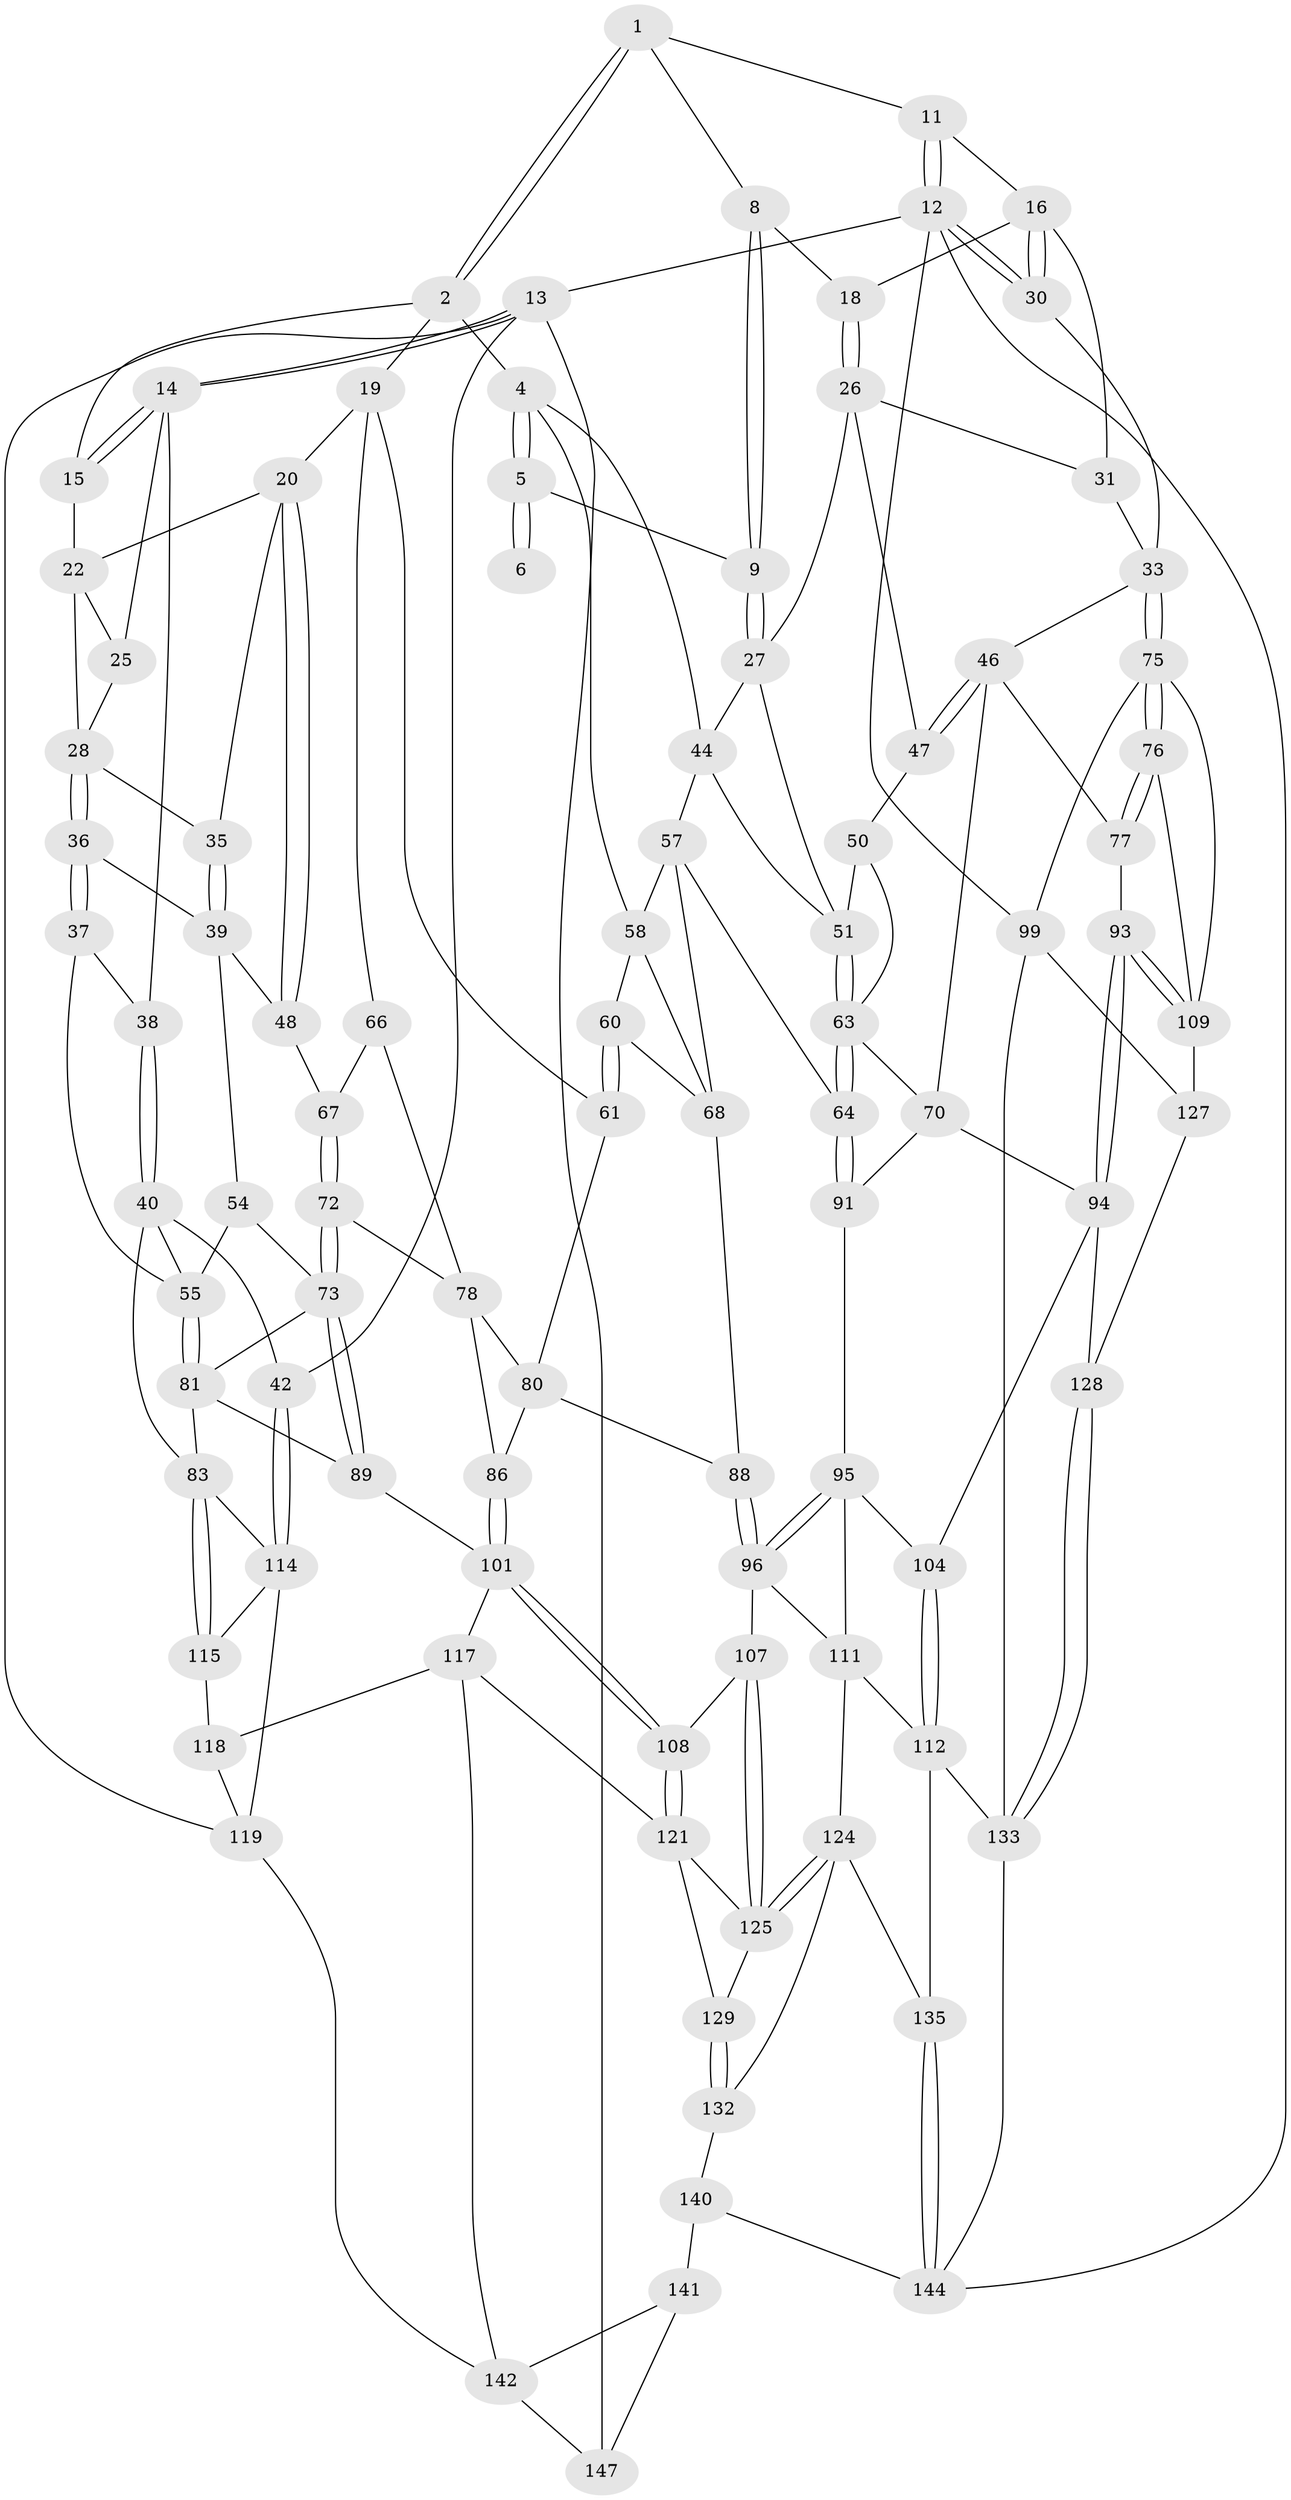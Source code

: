 // Generated by graph-tools (version 1.1) at 2025/52/02/27/25 19:52:43]
// undirected, 93 vertices, 206 edges
graph export_dot {
graph [start="1"]
  node [color=gray90,style=filled];
  1 [pos="+0.7090480567362941+0",super="+7"];
  2 [pos="+0.35381102879168047+0",super="+3"];
  4 [pos="+0.47940735459022416+0.16774634899162497",super="+45"];
  5 [pos="+0.4912860138622078+0.16404893908816665",super="+10"];
  6 [pos="+0.6457500423139706+0"];
  8 [pos="+0.7950895271874573+0"];
  9 [pos="+0.714136031567069+0.14405588663810023"];
  11 [pos="+0.9756534957483832+0"];
  12 [pos="+1+0",super="+98"];
  13 [pos="+0+0",super="+120"];
  14 [pos="+0+0",super="+24"];
  15 [pos="+0.3176158677953246+0"];
  16 [pos="+0.9578934030221783+0.10152960154365388",super="+17"];
  18 [pos="+0.8736791529854098+0.07452518546677382"];
  19 [pos="+0.44175851135986133+0.19927958079979488",super="+62"];
  20 [pos="+0.42321608659415566+0.20928867721683506",super="+21"];
  22 [pos="+0.24900185117532955+0.10571598771596331",super="+23"];
  25 [pos="+0.15270248527634386+0.12706022591765648"];
  26 [pos="+0.7748547990772398+0.2105416262244228",super="+32"];
  27 [pos="+0.7677247586596115+0.20920037576349576",super="+43"];
  28 [pos="+0.18509654776120235+0.16555181778811484",super="+29"];
  30 [pos="+1+0.11461407080469439"];
  31 [pos="+0.9237682212378058+0.18815119201695968"];
  33 [pos="+1+0.21165612291479846",super="+34"];
  35 [pos="+0.3053938009090311+0.2068327709814233"];
  36 [pos="+0.16364585574178112+0.24642204629370923"];
  37 [pos="+0.13702191854596016+0.2597363307372442"];
  38 [pos="+0+0.004095739882978592"];
  39 [pos="+0.20879862354867268+0.2601707013056662",super="+49"];
  40 [pos="+0.07236322877913856+0.32889177286459265",super="+41"];
  42 [pos="+0+0.3852895800234987"];
  44 [pos="+0.6703778012650753+0.25767357920474515",super="+53"];
  46 [pos="+0.9209588785776989+0.32950527561839704",super="+69"];
  47 [pos="+0.8328955858775071+0.2946586976116174"];
  48 [pos="+0.36180441874311636+0.3075809276650538"];
  50 [pos="+0.8086687528451024+0.3414485292871044"];
  51 [pos="+0.7207937917451869+0.39611888549526786",super="+52"];
  54 [pos="+0.2742641268495757+0.3548826636449351"];
  55 [pos="+0.12223317640226455+0.3690908013520295",super="+56"];
  57 [pos="+0.6271579985457251+0.32036923353222907",super="+65"];
  58 [pos="+0.5873816141798576+0.30826753832065656",super="+59"];
  60 [pos="+0.505244369394901+0.39744646746413465"];
  61 [pos="+0.4956778984927826+0.3899376659978596"];
  63 [pos="+0.7206093583266564+0.3968817548108397",super="+71"];
  64 [pos="+0.6822575930351326+0.4466010084047666"];
  66 [pos="+0.3832338273813065+0.36373446258926007"];
  67 [pos="+0.3767361023989719+0.3515277876755071"];
  68 [pos="+0.6229204845141217+0.4249136725522115",super="+87"];
  70 [pos="+0.8522009187029304+0.44083699797250075",super="+90"];
  72 [pos="+0.31446490079517087+0.46870343282170124"];
  73 [pos="+0.29348674714181106+0.47100742368720655",super="+74"];
  75 [pos="+1+0.4225386522531269",super="+100"];
  76 [pos="+1+0.4194098206693275",super="+97"];
  77 [pos="+0.9710962310274754+0.4029945592896639",super="+92"];
  78 [pos="+0.3925001507979933+0.38918541114352895",super="+79"];
  80 [pos="+0.43272423428118273+0.4157047873035153",super="+85"];
  81 [pos="+0.1447328339594686+0.43043462221907935",super="+82"];
  83 [pos="+0.10111804988594171+0.5219934772287633",super="+84"];
  86 [pos="+0.41489812310904944+0.4973934685366763"];
  88 [pos="+0.5099577164218502+0.500478440917759"];
  89 [pos="+0.25939605036974794+0.5271435908517895"];
  91 [pos="+0.6854953712730147+0.46831464516563454"];
  93 [pos="+0.833639022499426+0.5966326142102877"];
  94 [pos="+0.8147562514452724+0.6010052144687309",super="+103"];
  95 [pos="+0.6701703905428271+0.4845196566281655",super="+105"];
  96 [pos="+0.5421558344614377+0.5578399329569811",super="+106"];
  99 [pos="+1+0.9209318382084685",super="+137"];
  101 [pos="+0.3962985864346264+0.5651216349547523",super="+102"];
  104 [pos="+0.7901381525673203+0.6301523962790917"];
  107 [pos="+0.5411688422677363+0.603681075870718"];
  108 [pos="+0.43609199560197826+0.6227232366058112"];
  109 [pos="+0.9484973724961382+0.592667058266846",super="+110"];
  111 [pos="+0.654725461909053+0.5661993583586215",super="+113"];
  112 [pos="+0.6912075225533364+0.6744355529152182",super="+134"];
  114 [pos="+0+0.3987179066762879",super="+116"];
  115 [pos="+0.09452604504114755+0.559749507777522"];
  117 [pos="+0.24036326575021064+0.7027206700609869",super="+123"];
  118 [pos="+0.1466410320226342+0.7062105248974115"];
  119 [pos="+0+0.8277735527572263",super="+136"];
  121 [pos="+0.4003210152241795+0.6792934254749847",super="+122"];
  124 [pos="+0.5814922368004594+0.6722423007826553",super="+131"];
  125 [pos="+0.5780601634255622+0.6691394371593455",super="+126"];
  127 [pos="+0.8604484600250809+0.7398256405006693"];
  128 [pos="+0.8600898267611307+0.7396621085188948"];
  129 [pos="+0.4735651284295961+0.7352481239690113",super="+130"];
  132 [pos="+0.5642305604087233+0.8202773604908982",super="+139"];
  133 [pos="+0.7705377904620789+0.8325851583466465",super="+138"];
  135 [pos="+0.6178052810010165+0.8918584520980621"];
  140 [pos="+0.42698979902330103+0.863621535716939",super="+145"];
  141 [pos="+0.30961704910340687+0.8495967387352569",super="+146"];
  142 [pos="+0.2725213560819363+0.7320109526937899",super="+143"];
  144 [pos="+0.5848729944090408+1",super="+148"];
  147 [pos="+0.23168466124559486+1"];
  1 -- 2;
  1 -- 2;
  1 -- 8;
  1 -- 11;
  2 -- 15;
  2 -- 19;
  2 -- 4;
  4 -- 5;
  4 -- 5;
  4 -- 58;
  4 -- 44;
  5 -- 6 [weight=2];
  5 -- 6;
  5 -- 9;
  8 -- 9;
  8 -- 9;
  8 -- 18;
  9 -- 27;
  9 -- 27;
  11 -- 12;
  11 -- 12;
  11 -- 16;
  12 -- 13 [weight=2];
  12 -- 30;
  12 -- 30;
  12 -- 144;
  12 -- 99;
  13 -- 14;
  13 -- 14;
  13 -- 42;
  13 -- 147;
  13 -- 119;
  14 -- 15;
  14 -- 15;
  14 -- 38;
  14 -- 25;
  15 -- 22;
  16 -- 30;
  16 -- 30;
  16 -- 18;
  16 -- 31;
  18 -- 26;
  18 -- 26;
  19 -- 20;
  19 -- 66;
  19 -- 61;
  20 -- 48;
  20 -- 48;
  20 -- 35;
  20 -- 22;
  22 -- 28;
  22 -- 25;
  25 -- 28;
  26 -- 27;
  26 -- 47;
  26 -- 31;
  27 -- 51;
  27 -- 44;
  28 -- 36;
  28 -- 36;
  28 -- 35;
  30 -- 33;
  31 -- 33;
  33 -- 75;
  33 -- 75;
  33 -- 46;
  35 -- 39;
  35 -- 39;
  36 -- 37;
  36 -- 37;
  36 -- 39;
  37 -- 38;
  37 -- 55;
  38 -- 40;
  38 -- 40;
  39 -- 48;
  39 -- 54;
  40 -- 42;
  40 -- 55;
  40 -- 83;
  42 -- 114;
  42 -- 114;
  44 -- 57;
  44 -- 51;
  46 -- 47;
  46 -- 47;
  46 -- 70;
  46 -- 77;
  47 -- 50;
  48 -- 67;
  50 -- 51;
  50 -- 63;
  51 -- 63;
  51 -- 63;
  54 -- 55;
  54 -- 73;
  55 -- 81;
  55 -- 81;
  57 -- 58;
  57 -- 64;
  57 -- 68;
  58 -- 60;
  58 -- 68;
  60 -- 61;
  60 -- 61;
  60 -- 68;
  61 -- 80;
  63 -- 64;
  63 -- 64;
  63 -- 70;
  64 -- 91;
  64 -- 91;
  66 -- 67;
  66 -- 78;
  67 -- 72;
  67 -- 72;
  68 -- 88;
  70 -- 94;
  70 -- 91;
  72 -- 73;
  72 -- 73;
  72 -- 78;
  73 -- 89;
  73 -- 89;
  73 -- 81;
  75 -- 76;
  75 -- 76;
  75 -- 99;
  75 -- 109;
  76 -- 77 [weight=2];
  76 -- 77;
  76 -- 109;
  77 -- 93;
  78 -- 80;
  78 -- 86;
  80 -- 88;
  80 -- 86;
  81 -- 89;
  81 -- 83;
  83 -- 115;
  83 -- 115;
  83 -- 114;
  86 -- 101;
  86 -- 101;
  88 -- 96;
  88 -- 96;
  89 -- 101;
  91 -- 95;
  93 -- 94;
  93 -- 94;
  93 -- 109;
  93 -- 109;
  94 -- 104;
  94 -- 128;
  95 -- 96;
  95 -- 96;
  95 -- 104;
  95 -- 111;
  96 -- 107;
  96 -- 111;
  99 -- 133;
  99 -- 127;
  101 -- 108;
  101 -- 108;
  101 -- 117;
  104 -- 112;
  104 -- 112;
  107 -- 108;
  107 -- 125;
  107 -- 125;
  108 -- 121;
  108 -- 121;
  109 -- 127;
  111 -- 112;
  111 -- 124;
  112 -- 133;
  112 -- 135;
  114 -- 115;
  114 -- 119;
  115 -- 118;
  117 -- 118;
  117 -- 121;
  117 -- 142;
  118 -- 119;
  119 -- 142;
  121 -- 125;
  121 -- 129;
  124 -- 125;
  124 -- 125;
  124 -- 132;
  124 -- 135;
  125 -- 129;
  127 -- 128;
  128 -- 133;
  128 -- 133;
  129 -- 132 [weight=2];
  129 -- 132;
  132 -- 140;
  133 -- 144;
  135 -- 144;
  135 -- 144;
  140 -- 141 [weight=2];
  140 -- 144;
  141 -- 142;
  141 -- 147;
  142 -- 147;
}
